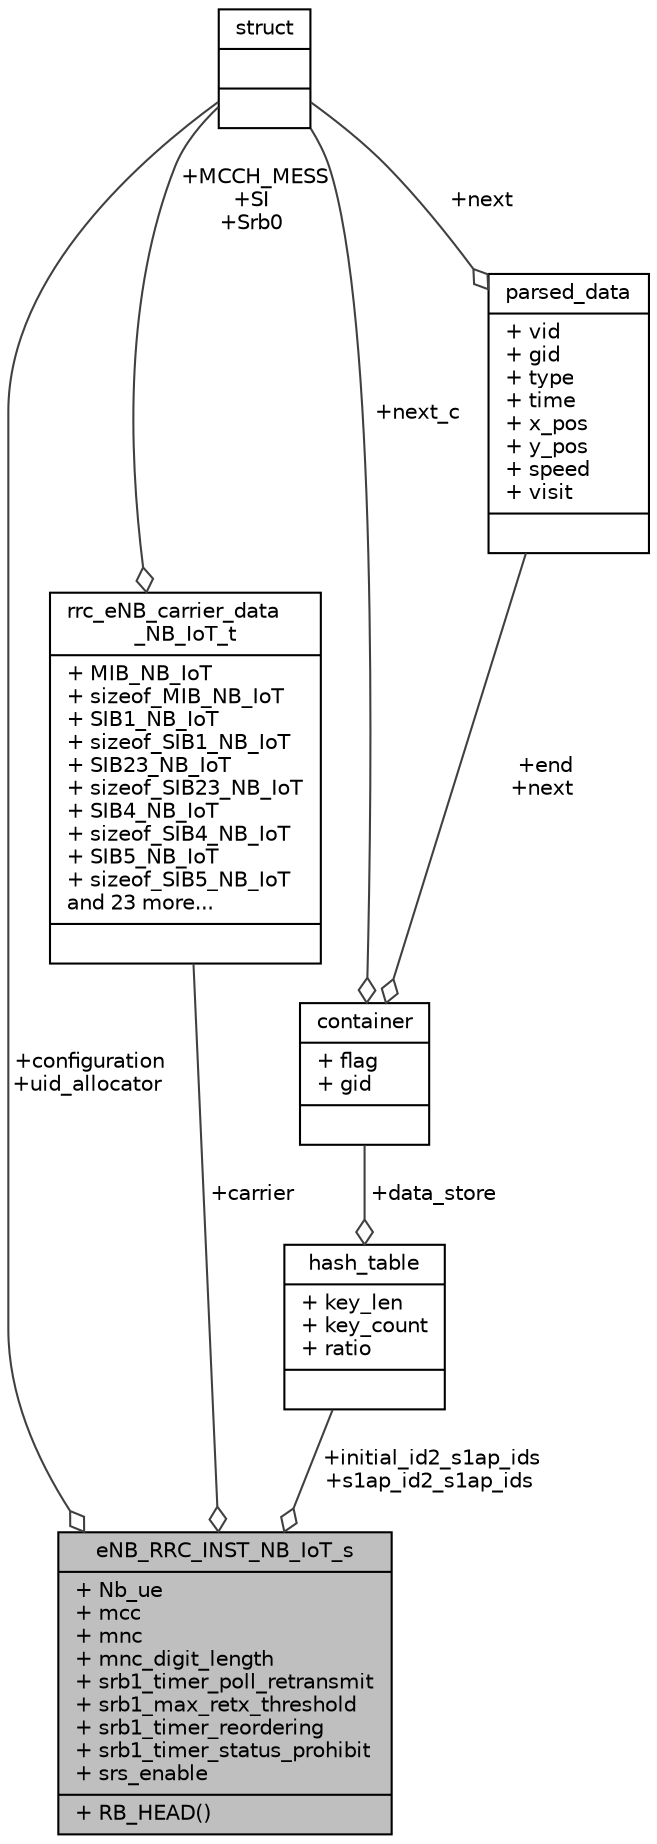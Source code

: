 digraph "eNB_RRC_INST_NB_IoT_s"
{
 // LATEX_PDF_SIZE
  edge [fontname="Helvetica",fontsize="10",labelfontname="Helvetica",labelfontsize="10"];
  node [fontname="Helvetica",fontsize="10",shape=record];
  Node1 [label="{eNB_RRC_INST_NB_IoT_s\n|+ Nb_ue\l+ mcc\l+ mnc\l+ mnc_digit_length\l+ srb1_timer_poll_retransmit\l+ srb1_max_retx_threshold\l+ srb1_timer_reordering\l+ srb1_timer_status_prohibit\l+ srs_enable\l|+ RB_HEAD()\l}",height=0.2,width=0.4,color="black", fillcolor="grey75", style="filled", fontcolor="black",tooltip=" "];
  Node2 -> Node1 [color="grey25",fontsize="10",style="solid",label=" +carrier" ,arrowhead="odiamond",fontname="Helvetica"];
  Node2 [label="{rrc_eNB_carrier_data\l_NB_IoT_t\n|+ MIB_NB_IoT\l+ sizeof_MIB_NB_IoT\l+ SIB1_NB_IoT\l+ sizeof_SIB1_NB_IoT\l+ SIB23_NB_IoT\l+ sizeof_SIB23_NB_IoT\l+ SIB4_NB_IoT\l+ sizeof_SIB4_NB_IoT\l+ SIB5_NB_IoT\l+ sizeof_SIB5_NB_IoT\land 23 more...\l|}",height=0.2,width=0.4,color="black", fillcolor="white", style="filled",URL="$structrrc__eNB__carrier__data__NB__IoT__t.html",tooltip=" "];
  Node3 -> Node2 [color="grey25",fontsize="10",style="solid",label=" +MCCH_MESS\n+SI\n+Srb0" ,arrowhead="odiamond",fontname="Helvetica"];
  Node3 [label="{struct\n||}",height=0.2,width=0.4,color="black", fillcolor="white", style="filled",URL="$structstruct.html",tooltip="holds vehicle id and initial pointer to the head of the linked list in hastable"];
  Node3 -> Node1 [color="grey25",fontsize="10",style="solid",label=" +configuration\n+uid_allocator" ,arrowhead="odiamond",fontname="Helvetica"];
  Node4 -> Node1 [color="grey25",fontsize="10",style="solid",label=" +initial_id2_s1ap_ids\n+s1ap_id2_s1ap_ids" ,arrowhead="odiamond",fontname="Helvetica"];
  Node4 [label="{hash_table\n|+ key_len\l+ key_count\l+ ratio\l|}",height=0.2,width=0.4,color="black", fillcolor="white", style="filled",URL="$structhash__table.html",tooltip="identifies the hashtable for which operations are to be performed"];
  Node5 -> Node4 [color="grey25",fontsize="10",style="solid",label=" +data_store" ,arrowhead="odiamond",fontname="Helvetica"];
  Node5 [label="{container\n|+ flag\l+ gid\l|}",height=0.2,width=0.4,color="black", fillcolor="white", style="filled",URL="$structcontainer.html",tooltip=" "];
  Node3 -> Node5 [color="grey25",fontsize="10",style="solid",label=" +next_c" ,arrowhead="odiamond",fontname="Helvetica"];
  Node6 -> Node5 [color="grey25",fontsize="10",style="solid",label=" +end\n+next" ,arrowhead="odiamond",fontname="Helvetica"];
  Node6 [label="{parsed_data\n|+ vid\l+ gid\l+ type\l+ time\l+ x_pos\l+ y_pos\l+ speed\l+ visit\l|}",height=0.2,width=0.4,color="black", fillcolor="white", style="filled",URL="$structparsed__data.html",tooltip=" "];
  Node3 -> Node6 [color="grey25",fontsize="10",style="solid",label=" +next" ,arrowhead="odiamond",fontname="Helvetica"];
}
